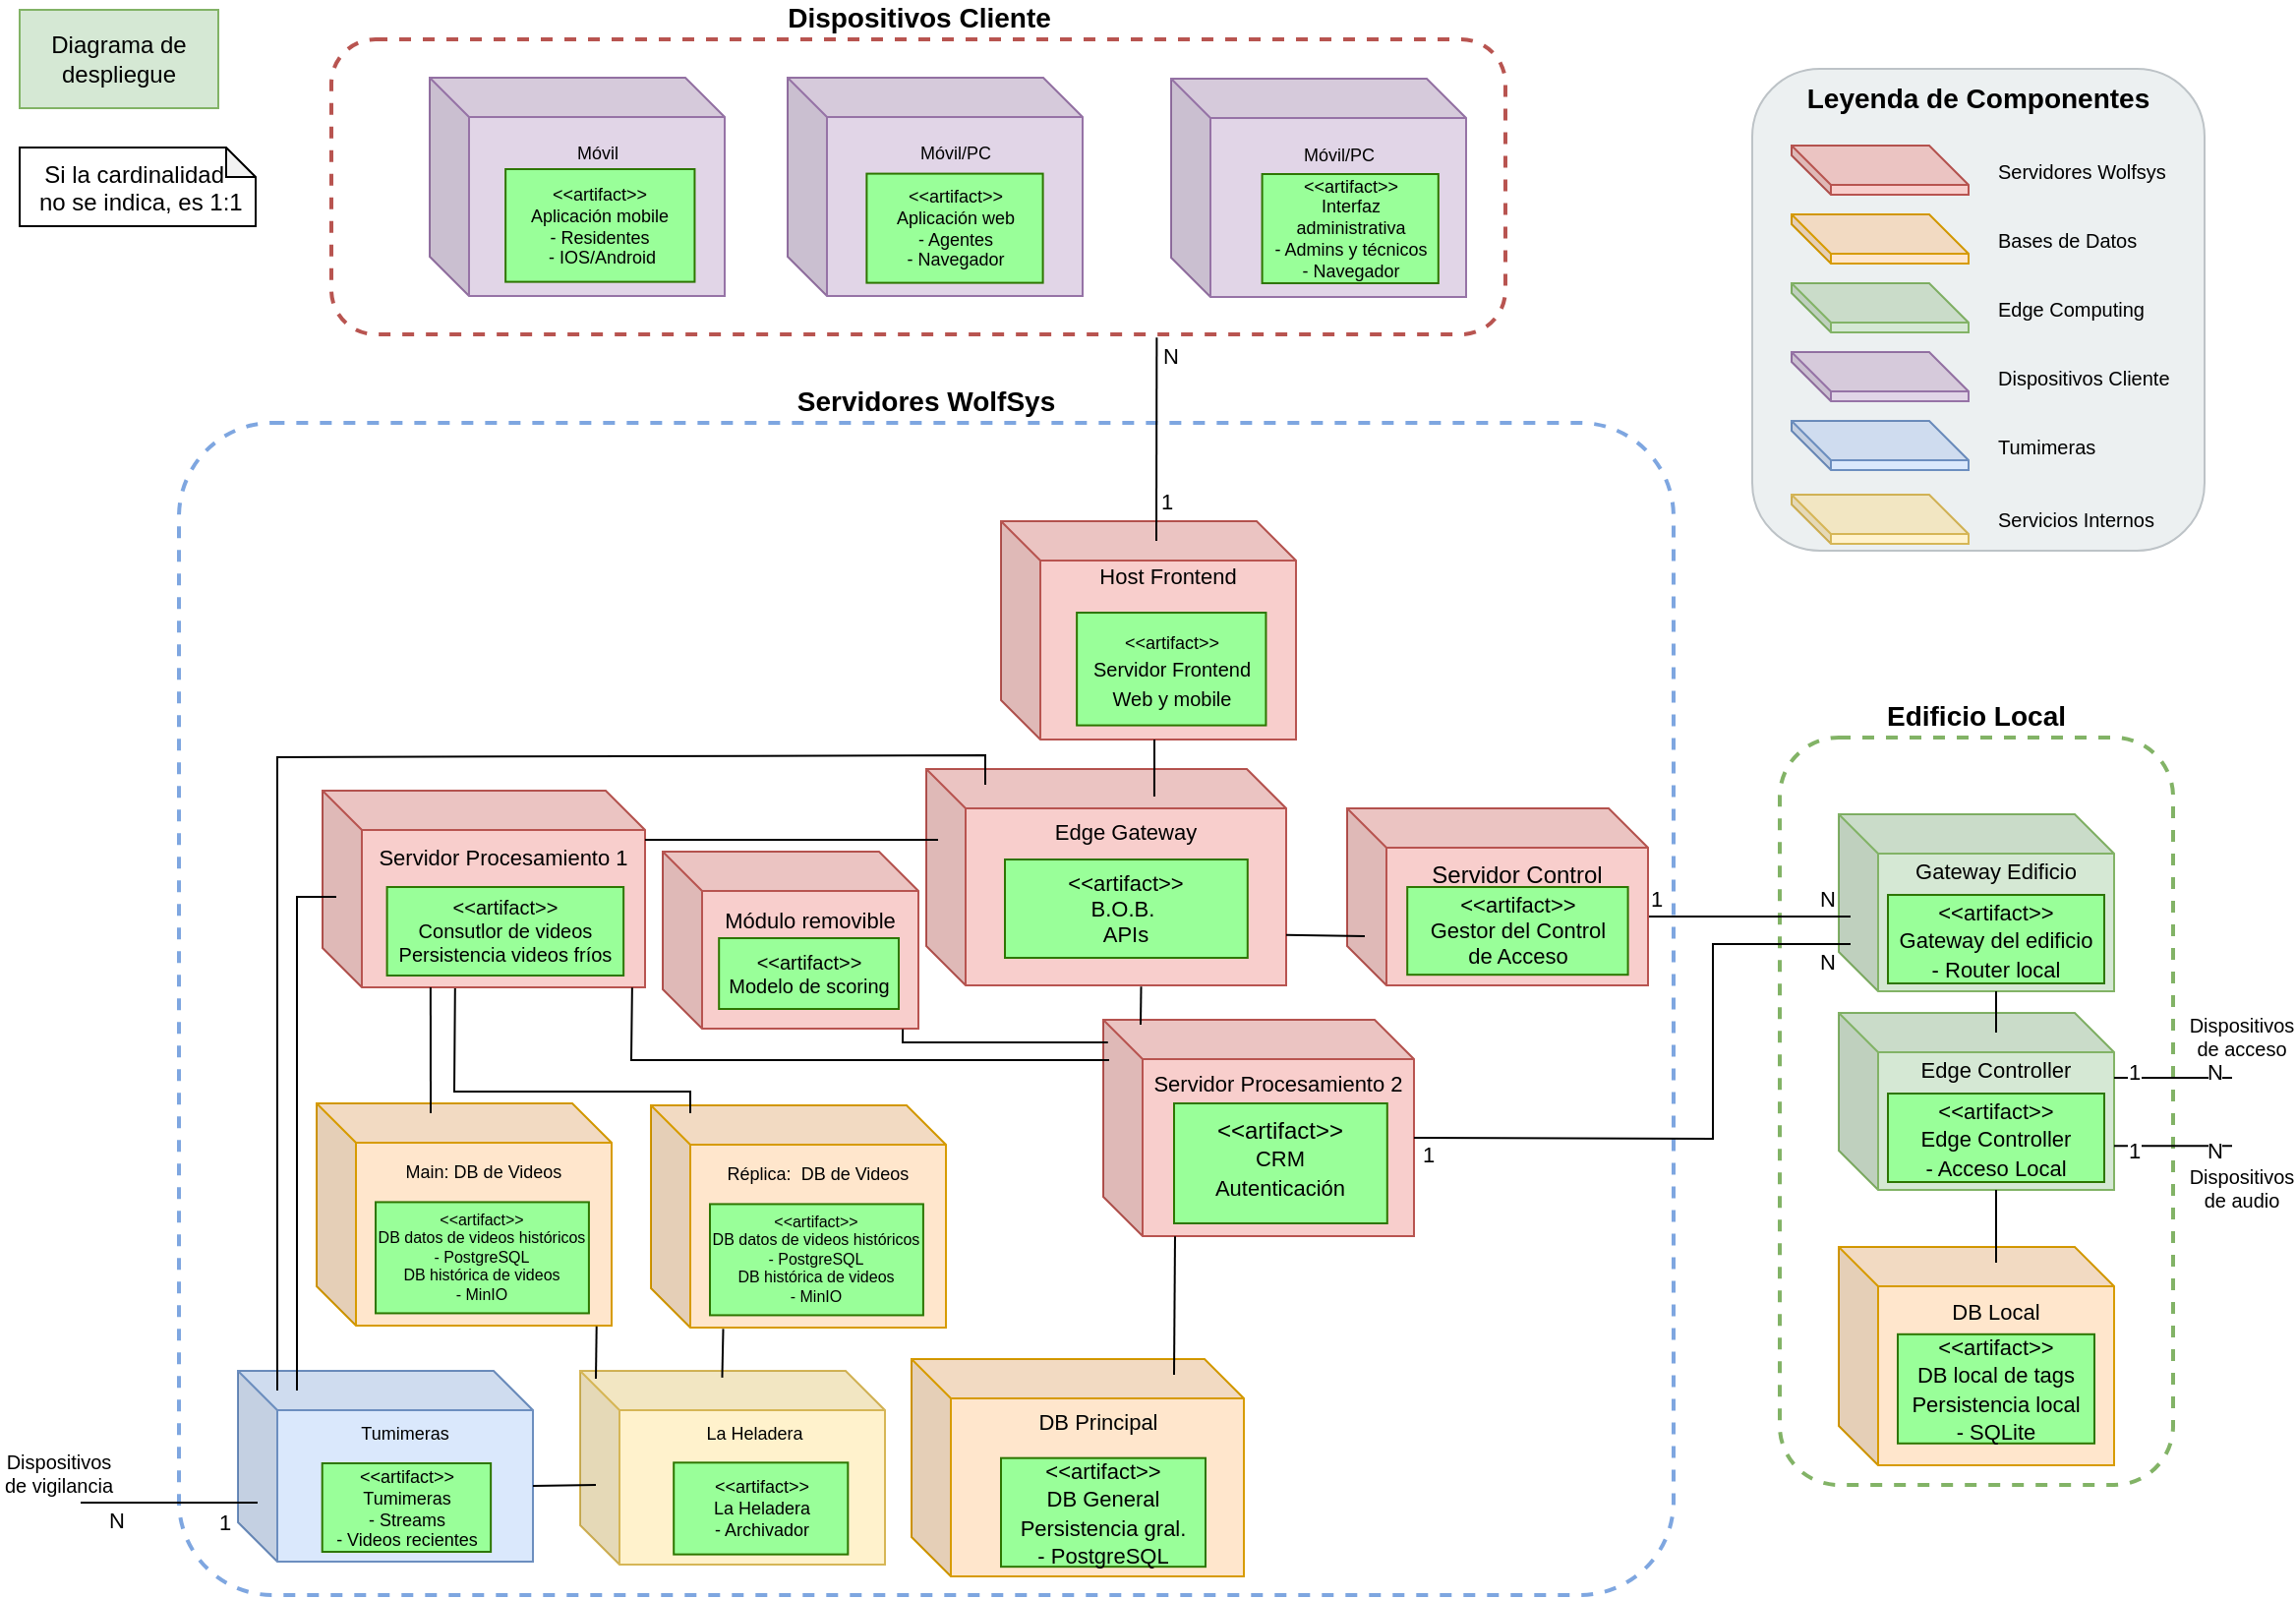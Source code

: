<mxfile version="27.1.6">
  <diagram name="Page-1" id="L1RatjPxenl9vrnPu1-D">
    <mxGraphModel dx="-61" dy="667" grid="1" gridSize="10" guides="1" tooltips="1" connect="1" arrows="1" fold="1" page="1" pageScale="1" pageWidth="1169" pageHeight="827" math="0" shadow="0">
      <root>
        <mxCell id="0" />
        <mxCell id="1" parent="0" />
        <mxCell id="0Tk5fZXrLw2a1cFThhE1-13" value="Servidores WolfSys" style="rounded=1;whiteSpace=wrap;html=1;fillColor=none;strokeColor=#7EA6E0;strokeWidth=2;dashed=1;verticalAlign=bottom;fontSize=14;fontStyle=1;labelPosition=center;verticalLabelPosition=top;align=center;arcSize=8;" parent="1" vertex="1">
          <mxGeometry x="1260" y="220" width="760" height="596" as="geometry" />
        </mxCell>
        <mxCell id="0Tk5fZXrLw2a1cFThhE1-14" value="Edificio Local" style="rounded=1;whiteSpace=wrap;html=1;fillColor=none;strokeColor=#82B366;strokeWidth=2;dashed=1;verticalAlign=bottom;fontSize=14;fontStyle=1;labelPosition=center;verticalLabelPosition=top;align=center;" parent="1" vertex="1">
          <mxGeometry x="2074" y="380" width="200" height="380" as="geometry" />
        </mxCell>
        <mxCell id="m0v21Xdj4hiuPf1z9c73-37" value="" style="group" parent="1" vertex="1" connectable="0">
          <mxGeometry x="2104" y="419" width="140" height="90" as="geometry" />
        </mxCell>
        <mxCell id="0Tk5fZXrLw2a1cFThhE1-23" value="Gateway Edificio&lt;br&gt;&lt;br&gt;&lt;div&gt;&lt;br&gt;&lt;/div&gt;&lt;div&gt;&lt;br&gt;&lt;/div&gt;&lt;div&gt;&lt;br&gt;&lt;/div&gt;" style="shape=cube;whiteSpace=wrap;html=1;boundedLbl=1;backgroundOutline=1;darkOpacity=0.05;darkOpacity2=0.1;fillColor=#d5e8d4;strokeColor=#82b366;fontSize=11;fontStyle=0;" parent="m0v21Xdj4hiuPf1z9c73-37" vertex="1">
          <mxGeometry width="140" height="90" as="geometry" />
        </mxCell>
        <mxCell id="0Tk5fZXrLw2a1cFThhE1-73" value="&lt;span style=&quot;font-size: 11px;&quot;&gt;&amp;lt;&amp;lt;artifact&amp;gt;&amp;gt;&lt;/span&gt;&lt;br style=&quot;font-size: 11px;&quot;&gt;&lt;span style=&quot;font-size: 11px;&quot;&gt;Gateway del edificio&lt;/span&gt;&lt;div&gt;&lt;span style=&quot;font-size: 11px;&quot;&gt;- Router local&lt;/span&gt;&lt;/div&gt;" style="rounded=0;whiteSpace=wrap;html=1;fillColor=#99FF99;fontColor=#000000;strokeColor=#2D7600;" parent="m0v21Xdj4hiuPf1z9c73-37" vertex="1">
          <mxGeometry x="25" y="41" width="110" height="45" as="geometry" />
        </mxCell>
        <mxCell id="0Tk5fZXrLw2a1cFThhE1-15" value="Dispositivos Cliente" style="rounded=1;whiteSpace=wrap;html=1;fillColor=none;strokeColor=#B85450;strokeWidth=2;dashed=1;verticalAlign=bottom;fontSize=14;fontStyle=1;labelPosition=center;verticalLabelPosition=top;align=center;" parent="1" vertex="1">
          <mxGeometry x="1337.5" y="25" width="597" height="150" as="geometry" />
        </mxCell>
        <mxCell id="m0v21Xdj4hiuPf1z9c73-19" value="" style="group" parent="1" vertex="1" connectable="0">
          <mxGeometry x="2060" y="40" width="230" height="245" as="geometry" />
        </mxCell>
        <mxCell id="0Tk5fZXrLw2a1cFThhE1-40" value="Leyenda de Componentes" style="rounded=1;whiteSpace=wrap;html=1;fillColor=#ECF0F1;strokeColor=#BDC3C7;verticalAlign=top;fontSize=14;fontStyle=1;" parent="m0v21Xdj4hiuPf1z9c73-19" vertex="1">
          <mxGeometry width="230" height="245" as="geometry" />
        </mxCell>
        <mxCell id="0Tk5fZXrLw2a1cFThhE1-41" value="Servidores Wolfsys" style="shape=cube;whiteSpace=wrap;html=1;boundedLbl=1;backgroundOutline=1;darkOpacity=0.05;darkOpacity2=0.1;fillColor=#f8cecc;strokeColor=#b85450;fontSize=10;verticalAlign=middle;labelBackgroundColor=none;horizontal=1;labelPosition=right;verticalLabelPosition=middle;align=left;spacing=15;" parent="m0v21Xdj4hiuPf1z9c73-19" vertex="1">
          <mxGeometry x="20" y="39" width="90" height="25" as="geometry" />
        </mxCell>
        <mxCell id="0Tk5fZXrLw2a1cFThhE1-42" value="Bases de Datos" style="shape=cube;whiteSpace=wrap;html=1;boundedLbl=1;backgroundOutline=1;darkOpacity=0.05;darkOpacity2=0.1;fillColor=#ffe6cc;strokeColor=#d79b00;fontSize=10;align=left;labelPosition=right;verticalLabelPosition=middle;verticalAlign=middle;spacing=15;" parent="m0v21Xdj4hiuPf1z9c73-19" vertex="1">
          <mxGeometry x="20" y="74" width="90" height="25" as="geometry" />
        </mxCell>
        <mxCell id="0Tk5fZXrLw2a1cFThhE1-43" value="Edge Computing" style="shape=cube;whiteSpace=wrap;html=1;boundedLbl=1;backgroundOutline=1;darkOpacity=0.05;darkOpacity2=0.1;fillColor=#d5e8d4;strokeColor=#82b366;fontSize=10;labelPosition=right;verticalLabelPosition=middle;align=left;verticalAlign=middle;spacing=15;" parent="m0v21Xdj4hiuPf1z9c73-19" vertex="1">
          <mxGeometry x="20" y="109" width="90" height="25" as="geometry" />
        </mxCell>
        <mxCell id="0Tk5fZXrLw2a1cFThhE1-44" value="Dispositivos Cliente" style="shape=cube;whiteSpace=wrap;html=1;boundedLbl=1;backgroundOutline=1;darkOpacity=0.05;darkOpacity2=0.1;fillColor=#e1d5e7;strokeColor=#9673a6;fontSize=10;labelPosition=right;verticalLabelPosition=middle;align=left;verticalAlign=middle;spacing=15;" parent="m0v21Xdj4hiuPf1z9c73-19" vertex="1">
          <mxGeometry x="20" y="144" width="90" height="25" as="geometry" />
        </mxCell>
        <mxCell id="0Tk5fZXrLw2a1cFThhE1-45" value="Tumimeras" style="shape=cube;whiteSpace=wrap;html=1;boundedLbl=1;backgroundOutline=1;darkOpacity=0.05;darkOpacity2=0.1;fillColor=#dae8fc;strokeColor=#6c8ebf;fontSize=10;labelPosition=right;verticalLabelPosition=middle;align=left;verticalAlign=middle;spacing=15;" parent="m0v21Xdj4hiuPf1z9c73-19" vertex="1">
          <mxGeometry x="20" y="179" width="90" height="25" as="geometry" />
        </mxCell>
        <mxCell id="0Tk5fZXrLw2a1cFThhE1-79" value="Servicios Internos" style="shape=cube;whiteSpace=wrap;html=1;boundedLbl=1;backgroundOutline=1;darkOpacity=0.05;darkOpacity2=0.1;fillColor=#fff2cc;strokeColor=#d6b656;fontSize=10;labelPosition=right;verticalLabelPosition=middle;align=left;verticalAlign=middle;spacing=15;" parent="m0v21Xdj4hiuPf1z9c73-19" vertex="1">
          <mxGeometry x="20" y="216.5" width="90" height="25" as="geometry" />
        </mxCell>
        <mxCell id="m0v21Xdj4hiuPf1z9c73-35" value="" style="group" parent="1" vertex="1" connectable="0">
          <mxGeometry x="2104" y="639" width="140" height="111" as="geometry" />
        </mxCell>
        <mxCell id="0Tk5fZXrLw2a1cFThhE1-25" value="DB Local&lt;div&gt;&lt;br&gt;&lt;/div&gt;&lt;div&gt;&lt;br&gt;&lt;/div&gt;&lt;div&gt;&lt;br&gt;&lt;/div&gt;&lt;div&gt;&lt;br&gt;&lt;/div&gt;&lt;div&gt;&lt;br&gt;&lt;/div&gt;" style="shape=cube;whiteSpace=wrap;html=1;boundedLbl=1;backgroundOutline=1;darkOpacity=0.05;darkOpacity2=0.1;fillColor=#ffe6cc;strokeColor=#d79b00;fontSize=11;fontStyle=0;" parent="m0v21Xdj4hiuPf1z9c73-35" vertex="1">
          <mxGeometry width="140" height="111.0" as="geometry" />
        </mxCell>
        <mxCell id="0Tk5fZXrLw2a1cFThhE1-75" value="&lt;span style=&quot;font-size: 11px;&quot;&gt;&amp;lt;&amp;lt;artifact&amp;gt;&amp;gt;&lt;/span&gt;&lt;br style=&quot;font-size: 11px;&quot;&gt;&lt;span style=&quot;font-size: 11px;&quot;&gt;DB local de tags&lt;/span&gt;&lt;div&gt;&lt;span style=&quot;font-size: 11px;&quot;&gt;Persistencia local&lt;br&gt;&lt;/span&gt;&lt;div&gt;&lt;span style=&quot;font-size: 11px;&quot;&gt;- SQLite&lt;/span&gt;&lt;/div&gt;&lt;/div&gt;" style="rounded=0;whiteSpace=wrap;html=1;fillColor=#99FF99;fontColor=#000000;strokeColor=#2D7600;" parent="m0v21Xdj4hiuPf1z9c73-35" vertex="1">
          <mxGeometry x="30" y="44.4" width="100" height="55.5" as="geometry" />
        </mxCell>
        <mxCell id="m0v21Xdj4hiuPf1z9c73-36" value="" style="group" parent="1" vertex="1" connectable="0">
          <mxGeometry x="2104" y="520" width="140" height="90" as="geometry" />
        </mxCell>
        <mxCell id="0Tk5fZXrLw2a1cFThhE1-24" value="Edge Controller&lt;br&gt;&lt;br&gt;&lt;div&gt;&lt;br&gt;&lt;/div&gt;&lt;div&gt;&lt;br&gt;&lt;/div&gt;&lt;div&gt;&lt;br&gt;&lt;/div&gt;" style="shape=cube;whiteSpace=wrap;html=1;boundedLbl=1;backgroundOutline=1;darkOpacity=0.05;darkOpacity2=0.1;fillColor=#d5e8d4;strokeColor=#82b366;fontSize=11;fontStyle=0;" parent="m0v21Xdj4hiuPf1z9c73-36" vertex="1">
          <mxGeometry width="140" height="90" as="geometry" />
        </mxCell>
        <mxCell id="0Tk5fZXrLw2a1cFThhE1-74" value="&lt;span style=&quot;font-size: 11px;&quot;&gt;&amp;lt;&amp;lt;artifact&amp;gt;&amp;gt;&lt;/span&gt;&lt;br style=&quot;font-size: 11px;&quot;&gt;&lt;span style=&quot;font-size: 11px;&quot;&gt;Edge Controller&lt;/span&gt;&lt;br style=&quot;font-size: 11px;&quot;&gt;&lt;span style=&quot;font-size: 11px;&quot;&gt;- Acceso Local&lt;/span&gt;" style="rounded=0;whiteSpace=wrap;html=1;fillColor=#99FF99;fontColor=#000000;strokeColor=#2D7600;" parent="m0v21Xdj4hiuPf1z9c73-36" vertex="1">
          <mxGeometry x="25" y="41" width="110" height="45" as="geometry" />
        </mxCell>
        <mxCell id="m0v21Xdj4hiuPf1z9c73-38" value="" style="endArrow=none;html=1;rounded=0;exitX=0;exitY=0;exitDx=153;exitDy=55;exitPerimeter=0;" parent="1" source="0Tk5fZXrLw2a1cFThhE1-18" edge="1">
          <mxGeometry width="50" height="50" relative="1" as="geometry">
            <mxPoint x="2040" y="430" as="sourcePoint" />
            <mxPoint x="2110" y="471" as="targetPoint" />
          </mxGeometry>
        </mxCell>
        <mxCell id="UEStjm2suzNG5LrH94K0-3" value="1" style="edgeLabel;html=1;align=center;verticalAlign=middle;resizable=0;points=[];" parent="m0v21Xdj4hiuPf1z9c73-38" vertex="1" connectable="0">
          <mxGeometry x="-0.84" relative="1" as="geometry">
            <mxPoint x="-4" y="-9" as="offset" />
          </mxGeometry>
        </mxCell>
        <mxCell id="UEStjm2suzNG5LrH94K0-4" value="N" style="edgeLabel;html=1;align=center;verticalAlign=middle;resizable=0;points=[];" parent="m0v21Xdj4hiuPf1z9c73-38" vertex="1" connectable="0">
          <mxGeometry x="0.79" relative="1" as="geometry">
            <mxPoint x="-1" y="-9" as="offset" />
          </mxGeometry>
        </mxCell>
        <mxCell id="ctdQVq7g29GabEfNCbRm-10" value="" style="group" parent="1" vertex="1" connectable="0">
          <mxGeometry x="1632.5" y="696" width="169" height="110.5" as="geometry" />
        </mxCell>
        <mxCell id="ctdQVq7g29GabEfNCbRm-11" value="" style="group" parent="ctdQVq7g29GabEfNCbRm-10" vertex="1" connectable="0">
          <mxGeometry width="169" height="110.5" as="geometry" />
        </mxCell>
        <mxCell id="0Tk5fZXrLw2a1cFThhE1-19" value="DB Principal&lt;br&gt;&lt;br&gt;&lt;div&gt;&lt;br&gt;&lt;/div&gt;&lt;div&gt;&lt;br&gt;&lt;/div&gt;&lt;div&gt;&lt;br&gt;&lt;/div&gt;&lt;div&gt;&lt;br&gt;&lt;/div&gt;" style="shape=cube;whiteSpace=wrap;html=1;boundedLbl=1;backgroundOutline=1;darkOpacity=0.05;darkOpacity2=0.1;fillColor=#ffe6cc;strokeColor=#d79b00;fontSize=11;fontStyle=0;" parent="ctdQVq7g29GabEfNCbRm-11" vertex="1">
          <mxGeometry width="169" height="110.5" as="geometry" />
        </mxCell>
        <mxCell id="0Tk5fZXrLw2a1cFThhE1-63" value="&lt;span style=&quot;font-size: 11px;&quot;&gt;&amp;lt;&amp;lt;artifact&amp;gt;&amp;gt;&lt;/span&gt;&lt;br style=&quot;font-size: 11px;&quot;&gt;&lt;span style=&quot;font-size: 11px;&quot;&gt;DB General&lt;/span&gt;&lt;div&gt;&lt;span style=&quot;font-size: 11px;&quot;&gt;Persistencia gral.&lt;br&gt;&lt;/span&gt;&lt;div&gt;&lt;span style=&quot;font-size: 11px;&quot;&gt;-&amp;nbsp;&lt;/span&gt;&lt;span style=&quot;font-size: 11px; background-color: transparent; color: light-dark(rgb(0, 0, 0), rgb(237, 237, 237));&quot;&gt;PostgreSQL&lt;/span&gt;&lt;/div&gt;&lt;/div&gt;" style="rounded=0;whiteSpace=wrap;html=1;fillColor=#99FF99;fontColor=#000000;strokeColor=#2D7600;" parent="ctdQVq7g29GabEfNCbRm-11" vertex="1">
          <mxGeometry x="45.5" y="50.339" width="104.0" height="55.25" as="geometry" />
        </mxCell>
        <mxCell id="ctdQVq7g29GabEfNCbRm-3" value="" style="group" parent="1" vertex="1" connectable="0">
          <mxGeometry x="1730" y="523.5" width="160" height="110" as="geometry" />
        </mxCell>
        <mxCell id="0Tk5fZXrLw2a1cFThhE1-17" value="Servidor Procesamiento 2&lt;br&gt;&lt;br&gt;&lt;div&gt;&lt;br&gt;&lt;/div&gt;&lt;div&gt;&lt;br&gt;&lt;/div&gt;&lt;div&gt;&lt;br&gt;&lt;/div&gt;&lt;div&gt;&lt;br&gt;&lt;/div&gt;" style="shape=cube;whiteSpace=wrap;html=1;boundedLbl=1;backgroundOutline=1;darkOpacity=0.05;darkOpacity2=0.1;fillColor=#f8cecc;strokeColor=#b85450;fontSize=11;fontStyle=0;" parent="ctdQVq7g29GabEfNCbRm-3" vertex="1">
          <mxGeometry width="158" height="110" as="geometry" />
        </mxCell>
        <mxCell id="0Tk5fZXrLw2a1cFThhE1-59" value="&amp;lt;&amp;lt;artifact&amp;gt;&amp;gt;&lt;br&gt;&lt;span style=&quot;font-size: 11px;&quot;&gt;CRM&lt;/span&gt;&lt;div&gt;&lt;span style=&quot;font-size: 11px;&quot;&gt;Autenticación&lt;/span&gt;&lt;span style=&quot;font-size: 11px;&quot;&gt;&lt;/span&gt;&lt;/div&gt;" style="rounded=0;whiteSpace=wrap;html=1;fillColor=#99FF99;fontColor=#000000;strokeColor=#2D7600;verticalAlign=top;" parent="ctdQVq7g29GabEfNCbRm-3" vertex="1">
          <mxGeometry x="36" y="42.5" width="108.4" height="61" as="geometry" />
        </mxCell>
        <mxCell id="ctdQVq7g29GabEfNCbRm-5" value="" style="group" parent="1" vertex="1" connectable="0">
          <mxGeometry x="1854" y="416" width="153" height="90" as="geometry" />
        </mxCell>
        <mxCell id="0Tk5fZXrLw2a1cFThhE1-18" value="Servidor Control&lt;br&gt;&lt;div&gt;&lt;br&gt;&lt;/div&gt;&lt;div&gt;&lt;br&gt;&lt;/div&gt;&lt;div&gt;&lt;br&gt;&lt;/div&gt;" style="shape=cube;whiteSpace=wrap;html=1;boundedLbl=1;backgroundOutline=1;darkOpacity=0.05;darkOpacity2=0.1;fillColor=#f8cecc;strokeColor=#b85450;fontSize=12;fontStyle=0;" parent="ctdQVq7g29GabEfNCbRm-5" vertex="1">
          <mxGeometry width="153" height="90" as="geometry" />
        </mxCell>
        <mxCell id="0Tk5fZXrLw2a1cFThhE1-61" value="&amp;lt;&amp;lt;artifact&amp;gt;&amp;gt;&lt;br&gt;Gestor del Control&lt;br&gt;de Acceso" style="rounded=0;whiteSpace=wrap;html=1;fillColor=#99FF99;fontColor=#000000;strokeColor=#2D7600;fontSize=11;" parent="ctdQVq7g29GabEfNCbRm-5" vertex="1">
          <mxGeometry x="30.6" y="40" width="112.2" height="44.6" as="geometry" />
        </mxCell>
        <mxCell id="ctdQVq7g29GabEfNCbRm-8" value="" style="group" parent="1" vertex="1" connectable="0">
          <mxGeometry x="1290" y="702" width="150" height="97" as="geometry" />
        </mxCell>
        <mxCell id="0Tk5fZXrLw2a1cFThhE1-21" value="Tumimeras&lt;br&gt;&lt;br&gt;&lt;div&gt;&lt;br&gt;&lt;/div&gt;&lt;div&gt;&lt;br&gt;&lt;/div&gt;&lt;div&gt;&lt;br&gt;&lt;/div&gt;&lt;div&gt;&lt;br&gt;&lt;/div&gt;" style="shape=cube;whiteSpace=wrap;html=1;boundedLbl=1;backgroundOutline=1;darkOpacity=0.05;darkOpacity2=0.1;fillColor=#dae8fc;strokeColor=#6c8ebf;fontSize=9;fontStyle=0;" parent="ctdQVq7g29GabEfNCbRm-8" vertex="1">
          <mxGeometry width="150" height="97" as="geometry" />
        </mxCell>
        <mxCell id="0Tk5fZXrLw2a1cFThhE1-69" value="&lt;span&gt;&amp;lt;&amp;lt;artifact&amp;gt;&amp;gt;&lt;/span&gt;&lt;br&gt;Tumimeras&lt;div&gt;- Streams&lt;/div&gt;&lt;div&gt;- Videos recientes&lt;/div&gt;" style="rounded=0;whiteSpace=wrap;html=1;fillColor=light-dark(#99FF99,#004400);fontColor=#000000;strokeColor=#2D7600;fontSize=9;" parent="ctdQVq7g29GabEfNCbRm-8" vertex="1">
          <mxGeometry x="42.857" y="47" width="85.714" height="45" as="geometry" />
        </mxCell>
        <mxCell id="ctdQVq7g29GabEfNCbRm-9" value="" style="group" parent="1" vertex="1" connectable="0">
          <mxGeometry x="1330" y="566" width="150" height="113" as="geometry" />
        </mxCell>
        <mxCell id="0Tk5fZXrLw2a1cFThhE1-20" value="Main: DB de Videos&lt;br&gt;&lt;br&gt;&lt;br&gt;&lt;div&gt;&lt;br&gt;&lt;/div&gt;&lt;div&gt;&lt;br&gt;&lt;/div&gt;&lt;div&gt;&lt;br&gt;&lt;/div&gt;&lt;div&gt;&lt;br&gt;&lt;/div&gt;" style="shape=cube;whiteSpace=wrap;html=1;boundedLbl=1;backgroundOutline=1;darkOpacity=0.05;darkOpacity2=0.1;fillColor=#ffe6cc;strokeColor=#d79b00;fontSize=9;fontStyle=0;" parent="ctdQVq7g29GabEfNCbRm-9" vertex="1">
          <mxGeometry width="150" height="113.0" as="geometry" />
        </mxCell>
        <mxCell id="0Tk5fZXrLw2a1cFThhE1-65" value="&lt;span&gt;&amp;lt;&amp;lt;artifact&amp;gt;&amp;gt;&lt;/span&gt;&lt;br&gt;&lt;span&gt;DB datos de videos históricos&lt;/span&gt;&lt;div&gt;&lt;span&gt;- PostgreSQL&lt;/span&gt;&lt;/div&gt;&lt;div&gt;&lt;span&gt;DB histórica de videos&lt;/span&gt;&lt;/div&gt;&lt;div&gt;- MinIO&lt;/div&gt;" style="rounded=0;whiteSpace=wrap;html=1;fillColor=#99FF99;fontColor=#000000;strokeColor=#2D7600;fontSize=8;" parent="ctdQVq7g29GabEfNCbRm-9" vertex="1">
          <mxGeometry x="30" y="50.22" width="108.46" height="56.5" as="geometry" />
        </mxCell>
        <mxCell id="ctdQVq7g29GabEfNCbRm-12" value="" style="group" parent="1" vertex="1" connectable="0">
          <mxGeometry x="1333" y="407" width="164" height="100" as="geometry" />
        </mxCell>
        <mxCell id="ctdQVq7g29GabEfNCbRm-13" value="Servidor Procesamiento 1&lt;div&gt;&lt;br&gt;&lt;/div&gt;&lt;div&gt;&lt;br&gt;&lt;/div&gt;&lt;div&gt;&lt;br&gt;&lt;/div&gt;&lt;div&gt;&lt;br&gt;&lt;/div&gt;" style="shape=cube;whiteSpace=wrap;html=1;boundedLbl=1;backgroundOutline=1;darkOpacity=0.05;darkOpacity2=0.1;fillColor=#f8cecc;strokeColor=#b85450;fontSize=11;fontStyle=0;" parent="ctdQVq7g29GabEfNCbRm-12" vertex="1">
          <mxGeometry width="164.0" height="100" as="geometry" />
        </mxCell>
        <mxCell id="ctdQVq7g29GabEfNCbRm-14" value="&amp;lt;&amp;lt;artifact&amp;gt;&amp;gt;&lt;br&gt;&lt;span&gt;Consutlor de videos&lt;/span&gt;&lt;div&gt;&lt;span&gt;Persistencia videos fríos&lt;/span&gt;&lt;/div&gt;" style="rounded=0;whiteSpace=wrap;html=1;fillColor=#99FF99;fontColor=#000000;strokeColor=#2D7600;verticalAlign=top;fontSize=10;spacing=0;" parent="ctdQVq7g29GabEfNCbRm-12" vertex="1">
          <mxGeometry x="32.8" y="49" width="120.267" height="45" as="geometry" />
        </mxCell>
        <mxCell id="m0v21Xdj4hiuPf1z9c73-1" value="" style="group" parent="1" vertex="1" connectable="0">
          <mxGeometry x="1640" y="406" width="183" height="100" as="geometry" />
        </mxCell>
        <mxCell id="m0v21Xdj4hiuPf1z9c73-2" value="Edge Gateway&lt;div&gt;&lt;br&gt;&lt;/div&gt;&lt;div&gt;&lt;br&gt;&lt;/div&gt;&lt;div&gt;&lt;br&gt;&lt;/div&gt;&lt;div&gt;&lt;br&gt;&lt;/div&gt;&lt;div&gt;&lt;br&gt;&lt;/div&gt;" style="shape=cube;whiteSpace=wrap;html=1;boundedLbl=1;backgroundOutline=1;darkOpacity=0.05;darkOpacity2=0.1;fillColor=#f8cecc;strokeColor=#b85450;fontSize=11;fontStyle=0;" parent="m0v21Xdj4hiuPf1z9c73-1" vertex="1">
          <mxGeometry y="-10" width="183" height="110" as="geometry" />
        </mxCell>
        <mxCell id="m0v21Xdj4hiuPf1z9c73-3" value="&amp;lt;&amp;lt;artifact&amp;gt;&amp;gt;&lt;br&gt;&lt;span&gt;B.O.B.&amp;nbsp;&lt;/span&gt;&lt;div&gt;&lt;div&gt;&lt;span&gt;APIs&lt;/span&gt;&lt;/div&gt;&lt;/div&gt;" style="rounded=0;whiteSpace=wrap;html=1;fillColor=#99FF99;fontColor=#000000;strokeColor=#2D7600;fontSize=11;" parent="m0v21Xdj4hiuPf1z9c73-1" vertex="1">
          <mxGeometry x="40" y="36" width="123.4" height="50" as="geometry" />
        </mxCell>
        <mxCell id="m0v21Xdj4hiuPf1z9c73-5" value="" style="group" parent="1" vertex="1" connectable="0">
          <mxGeometry x="1506" y="438" width="140" height="90" as="geometry" />
        </mxCell>
        <mxCell id="m0v21Xdj4hiuPf1z9c73-6" value="Módulo removible&lt;div&gt;&lt;br&gt;&lt;/div&gt;&lt;div&gt;&lt;br&gt;&lt;/div&gt;&lt;div&gt;&lt;br&gt;&lt;/div&gt;" style="shape=cube;whiteSpace=wrap;html=1;boundedLbl=1;backgroundOutline=1;darkOpacity=0.05;darkOpacity2=0.1;fillColor=#f8cecc;strokeColor=#b85450;fontSize=11;fontStyle=0;" parent="m0v21Xdj4hiuPf1z9c73-5" vertex="1">
          <mxGeometry width="130" height="90" as="geometry" />
        </mxCell>
        <mxCell id="m0v21Xdj4hiuPf1z9c73-7" value="&amp;lt;&amp;lt;artifact&amp;gt;&amp;gt;&lt;br&gt;&lt;span&gt;Modelo de scoring&lt;/span&gt;" style="rounded=0;whiteSpace=wrap;html=1;fillColor=#99FF99;fontColor=#000000;strokeColor=#2D7600;verticalAlign=top;fontSize=10;" parent="m0v21Xdj4hiuPf1z9c73-5" vertex="1">
          <mxGeometry x="28.6" y="44" width="91.4" height="36" as="geometry" />
        </mxCell>
        <mxCell id="m0v21Xdj4hiuPf1z9c73-11" value="" style="endArrow=none;html=1;rounded=0;exitX=0;exitY=0;exitDx=164.0;exitDy=60;exitPerimeter=0;" parent="1" edge="1">
          <mxGeometry width="50" height="50" relative="1" as="geometry">
            <mxPoint x="1497" y="432" as="sourcePoint" />
            <mxPoint x="1646" y="432" as="targetPoint" />
          </mxGeometry>
        </mxCell>
        <mxCell id="m0v21Xdj4hiuPf1z9c73-22" value="" style="endArrow=none;html=1;rounded=0;entryX=0.335;entryY=1;entryDx=0;entryDy=0;entryPerimeter=0;" parent="1" target="ctdQVq7g29GabEfNCbRm-13" edge="1">
          <mxGeometry width="50" height="50" relative="1" as="geometry">
            <mxPoint x="1388" y="571" as="sourcePoint" />
            <mxPoint x="1387.776" y="539.3" as="targetPoint" />
          </mxGeometry>
        </mxCell>
        <mxCell id="m0v21Xdj4hiuPf1z9c73-23" value="" style="endArrow=none;html=1;rounded=0;exitX=1;exitY=0.767;exitDx=0;exitDy=0;exitPerimeter=0;" parent="1" source="m0v21Xdj4hiuPf1z9c73-2" edge="1">
          <mxGeometry width="50" height="50" relative="1" as="geometry">
            <mxPoint x="1830" y="536" as="sourcePoint" />
            <mxPoint x="1863" y="481" as="targetPoint" />
          </mxGeometry>
        </mxCell>
        <mxCell id="m0v21Xdj4hiuPf1z9c73-27" value="" style="endArrow=none;html=1;rounded=0;entryX=0.96;entryY=1.001;entryDx=0;entryDy=0;entryPerimeter=0;jumpStyle=arc;jumpSize=15;" parent="1" target="ctdQVq7g29GabEfNCbRm-13" edge="1">
          <mxGeometry width="50" height="50" relative="1" as="geometry">
            <mxPoint x="1733" y="544" as="sourcePoint" />
            <mxPoint x="1507.372" y="509.5" as="targetPoint" />
            <Array as="points">
              <mxPoint x="1490" y="544" />
            </Array>
          </mxGeometry>
        </mxCell>
        <mxCell id="m0v21Xdj4hiuPf1z9c73-28" value="" style="endArrow=none;html=1;rounded=0;entryX=0.597;entryY=1.006;entryDx=0;entryDy=0;entryPerimeter=0;" parent="1" target="m0v21Xdj4hiuPf1z9c73-2" edge="1">
          <mxGeometry width="50" height="50" relative="1" as="geometry">
            <mxPoint x="1749" y="526" as="sourcePoint" />
            <mxPoint x="1790" y="566" as="targetPoint" />
          </mxGeometry>
        </mxCell>
        <mxCell id="m0v21Xdj4hiuPf1z9c73-31" value="" style="endArrow=none;html=1;rounded=0;exitX=0.939;exitY=1.003;exitDx=0;exitDy=0;exitPerimeter=0;entryX=0.015;entryY=0.105;entryDx=0;entryDy=0;entryPerimeter=0;jumpStyle=arc;jumpSize=15;" parent="1" source="m0v21Xdj4hiuPf1z9c73-6" target="0Tk5fZXrLw2a1cFThhE1-17" edge="1">
          <mxGeometry width="50" height="50" relative="1" as="geometry">
            <mxPoint x="1670" y="596" as="sourcePoint" />
            <mxPoint x="1720" y="546" as="targetPoint" />
            <Array as="points">
              <mxPoint x="1628" y="535" />
            </Array>
          </mxGeometry>
        </mxCell>
        <mxCell id="m0v21Xdj4hiuPf1z9c73-33" value="" style="endArrow=none;html=1;rounded=0;exitX=0.231;exitY=1.001;exitDx=0;exitDy=0;exitPerimeter=0;" parent="1" source="0Tk5fZXrLw2a1cFThhE1-17" edge="1">
          <mxGeometry width="50" height="50" relative="1" as="geometry">
            <mxPoint x="1820" y="746" as="sourcePoint" />
            <mxPoint x="1766" y="704" as="targetPoint" />
          </mxGeometry>
        </mxCell>
        <mxCell id="m0v21Xdj4hiuPf1z9c73-39" value="" style="endArrow=none;html=1;rounded=0;exitX=0;exitY=0;exitDx=158.0;exitDy=60;exitPerimeter=0;" parent="1" source="0Tk5fZXrLw2a1cFThhE1-17" edge="1">
          <mxGeometry width="50" height="50" relative="1" as="geometry">
            <mxPoint x="1950" y="640" as="sourcePoint" />
            <mxPoint x="2110" y="485" as="targetPoint" />
            <Array as="points">
              <mxPoint x="2040" y="584" />
              <mxPoint x="2040" y="485" />
            </Array>
          </mxGeometry>
        </mxCell>
        <mxCell id="UEStjm2suzNG5LrH94K0-5" value="N" style="edgeLabel;html=1;align=center;verticalAlign=middle;resizable=0;points=[];" parent="m0v21Xdj4hiuPf1z9c73-39" vertex="1" connectable="0">
          <mxGeometry x="0.924" y="-1" relative="1" as="geometry">
            <mxPoint y="8" as="offset" />
          </mxGeometry>
        </mxCell>
        <mxCell id="UEStjm2suzNG5LrH94K0-6" value="1" style="edgeLabel;html=1;align=center;verticalAlign=middle;resizable=0;points=[];" parent="m0v21Xdj4hiuPf1z9c73-39" vertex="1" connectable="0">
          <mxGeometry x="-0.958" y="-1" relative="1" as="geometry">
            <mxPoint y="7" as="offset" />
          </mxGeometry>
        </mxCell>
        <mxCell id="m0v21Xdj4hiuPf1z9c73-41" value="" style="group" parent="1" vertex="1" connectable="0">
          <mxGeometry x="1464" y="702" width="155" height="98.5" as="geometry" />
        </mxCell>
        <mxCell id="0Tk5fZXrLw2a1cFThhE1-22" value="&amp;nbsp;La Heladera&lt;br&gt;&lt;br&gt;&lt;div&gt;&lt;br&gt;&lt;/div&gt;&lt;div&gt;&lt;br&gt;&lt;/div&gt;&lt;div&gt;&lt;br&gt;&lt;/div&gt;&lt;div&gt;&lt;br&gt;&lt;/div&gt;" style="shape=cube;whiteSpace=wrap;html=1;boundedLbl=1;backgroundOutline=1;darkOpacity=0.05;darkOpacity2=0.1;fillColor=#fff2cc;strokeColor=#d6b656;fontSize=9;fontStyle=0;" parent="m0v21Xdj4hiuPf1z9c73-41" vertex="1">
          <mxGeometry width="155" height="98.5" as="geometry" />
        </mxCell>
        <mxCell id="0Tk5fZXrLw2a1cFThhE1-68" value="&lt;span&gt;&amp;lt;&amp;lt;artifact&amp;gt;&amp;gt;&lt;/span&gt;&lt;br&gt;La Heladera&lt;div&gt;- Archivador&lt;/div&gt;" style="rounded=0;whiteSpace=wrap;html=1;fillColor=light-dark(#99FF99,#99FF99);fontColor=#000000;strokeColor=#2D7600;fontSize=9;" parent="m0v21Xdj4hiuPf1z9c73-41" vertex="1">
          <mxGeometry x="47.607" y="46.658" width="88.571" height="46.658" as="geometry" />
        </mxCell>
        <mxCell id="m0v21Xdj4hiuPf1z9c73-13" value="" style="endArrow=none;html=1;rounded=0;exitX=0;exitY=0;exitDx=150;exitDy=58.5;exitPerimeter=0;" parent="1" source="0Tk5fZXrLw2a1cFThhE1-21" edge="1">
          <mxGeometry width="50" height="50" relative="1" as="geometry">
            <mxPoint x="1491" y="862" as="sourcePoint" />
            <mxPoint x="1472" y="760" as="targetPoint" />
          </mxGeometry>
        </mxCell>
        <mxCell id="m0v21Xdj4hiuPf1z9c73-20" value="" style="endArrow=none;html=1;rounded=0;entryX=0.949;entryY=1.003;entryDx=0;entryDy=0;entryPerimeter=0;" parent="1" target="0Tk5fZXrLw2a1cFThhE1-20" edge="1">
          <mxGeometry width="50" height="50" relative="1" as="geometry">
            <mxPoint x="1472" y="706" as="sourcePoint" />
            <mxPoint x="1460" y="649" as="targetPoint" />
          </mxGeometry>
        </mxCell>
        <mxCell id="m0v21Xdj4hiuPf1z9c73-12" value="" style="endArrow=none;html=1;rounded=0;" parent="1" edge="1">
          <mxGeometry width="50" height="50" relative="1" as="geometry">
            <mxPoint x="1320" y="712" as="sourcePoint" />
            <mxPoint x="1340" y="461" as="targetPoint" />
            <Array as="points">
              <mxPoint x="1320" y="461" />
            </Array>
          </mxGeometry>
        </mxCell>
        <mxCell id="m0v21Xdj4hiuPf1z9c73-17" value="" style="endArrow=none;html=1;rounded=0;" parent="1" edge="1">
          <mxGeometry width="50" height="50" relative="1" as="geometry">
            <mxPoint x="1310" y="712" as="sourcePoint" />
            <mxPoint x="1670" y="404" as="targetPoint" />
            <Array as="points">
              <mxPoint x="1310" y="390" />
              <mxPoint x="1670" y="389" />
            </Array>
          </mxGeometry>
        </mxCell>
        <mxCell id="m0v21Xdj4hiuPf1z9c73-42" value="" style="group;verticalAlign=bottom;labelPosition=center;verticalLabelPosition=top;align=center;" parent="1" vertex="1" connectable="0">
          <mxGeometry x="1387.5" y="44.5" width="150" height="111" as="geometry" />
        </mxCell>
        <mxCell id="0Tk5fZXrLw2a1cFThhE1-26" value="Móvil&lt;div&gt;&lt;br&gt;&lt;/div&gt;&lt;div&gt;&lt;br&gt;&lt;/div&gt;&lt;div&gt;&lt;br&gt;&lt;/div&gt;&lt;div&gt;&lt;br&gt;&lt;/div&gt;&lt;div&gt;&lt;br&gt;&lt;/div&gt;" style="shape=cube;whiteSpace=wrap;html=1;boundedLbl=1;backgroundOutline=1;darkOpacity=0.05;darkOpacity2=0.1;fillColor=#e1d5e7;strokeColor=#9673a6;fontSize=9;fontStyle=0;" parent="m0v21Xdj4hiuPf1z9c73-42" vertex="1">
          <mxGeometry width="150" height="111" as="geometry" />
        </mxCell>
        <mxCell id="0Tk5fZXrLw2a1cFThhE1-70" value="&lt;font&gt;&amp;lt;&amp;lt;artifact&amp;gt;&amp;gt;&lt;br&gt;Aplicación mobile&lt;br&gt;- Residentes&lt;/font&gt;&lt;div&gt;&lt;font&gt;&amp;nbsp;- IOS/Android&lt;/font&gt;&lt;/div&gt;" style="rounded=0;whiteSpace=wrap;html=1;fillColor=#99FF99;fontColor=#000000;strokeColor=#2D7600;fontSize=9;" parent="m0v21Xdj4hiuPf1z9c73-42" vertex="1">
          <mxGeometry x="38.57" y="46.5" width="96.15" height="57.3" as="geometry" />
        </mxCell>
        <mxCell id="m0v21Xdj4hiuPf1z9c73-45" value="Diagrama de despliegue" style="rounded=0;whiteSpace=wrap;html=1;fillColor=#d5e8d4;strokeColor=#82b366;" parent="1" vertex="1">
          <mxGeometry x="1179" y="10" width="101" height="50" as="geometry" />
        </mxCell>
        <mxCell id="UEStjm2suzNG5LrH94K0-7" value="" style="group" parent="1" vertex="1" connectable="0">
          <mxGeometry x="1500" y="567" width="150" height="113" as="geometry" />
        </mxCell>
        <mxCell id="UEStjm2suzNG5LrH94K0-8" value="Réplica:&amp;nbsp; DB de Videos&lt;br&gt;&lt;br&gt;&lt;br&gt;&lt;div&gt;&lt;br&gt;&lt;/div&gt;&lt;div&gt;&lt;br&gt;&lt;/div&gt;&lt;div&gt;&lt;br&gt;&lt;/div&gt;&lt;div&gt;&lt;br&gt;&lt;/div&gt;" style="shape=cube;whiteSpace=wrap;html=1;boundedLbl=1;backgroundOutline=1;darkOpacity=0.05;darkOpacity2=0.1;fillColor=#ffe6cc;strokeColor=#d79b00;fontSize=9;fontStyle=0;" parent="UEStjm2suzNG5LrH94K0-7" vertex="1">
          <mxGeometry width="150" height="113.0" as="geometry" />
        </mxCell>
        <mxCell id="UEStjm2suzNG5LrH94K0-9" value="&lt;span&gt;&amp;lt;&amp;lt;artifact&amp;gt;&amp;gt;&lt;/span&gt;&lt;br&gt;&lt;span&gt;DB datos de videos históricos&lt;/span&gt;&lt;div&gt;&lt;span&gt;- PostgreSQL&lt;/span&gt;&lt;/div&gt;&lt;div&gt;&lt;span&gt;DB histórica de videos&lt;/span&gt;&lt;/div&gt;&lt;div&gt;- MinIO&lt;/div&gt;" style="rounded=0;whiteSpace=wrap;html=1;fillColor=#99FF99;fontColor=#000000;strokeColor=#2D7600;fontSize=8;" parent="UEStjm2suzNG5LrH94K0-7" vertex="1">
          <mxGeometry x="30" y="50.22" width="108.46" height="56.5" as="geometry" />
        </mxCell>
        <mxCell id="UEStjm2suzNG5LrH94K0-10" value="" style="endArrow=none;html=1;rounded=0;entryX=0.411;entryY=1.005;entryDx=0;entryDy=0;entryPerimeter=0;" parent="1" target="ctdQVq7g29GabEfNCbRm-13" edge="1">
          <mxGeometry width="50" height="50" relative="1" as="geometry">
            <mxPoint x="1520" y="571" as="sourcePoint" />
            <mxPoint x="1470" y="520" as="targetPoint" />
            <Array as="points">
              <mxPoint x="1520" y="560" />
              <mxPoint x="1400" y="560" />
            </Array>
          </mxGeometry>
        </mxCell>
        <mxCell id="UEStjm2suzNG5LrH94K0-11" value="" style="endArrow=none;html=1;rounded=0;entryX=0.245;entryY=1.006;entryDx=0;entryDy=0;entryPerimeter=0;exitX=0.466;exitY=0.035;exitDx=0;exitDy=0;exitPerimeter=0;" parent="1" source="0Tk5fZXrLw2a1cFThhE1-22" target="UEStjm2suzNG5LrH94K0-8" edge="1">
          <mxGeometry width="50" height="50" relative="1" as="geometry">
            <mxPoint x="1407" y="708" as="sourcePoint" />
            <mxPoint x="1570" y="710" as="targetPoint" />
          </mxGeometry>
        </mxCell>
        <mxCell id="UEStjm2suzNG5LrH94K0-12" value="" style="endArrow=none;html=1;rounded=0;entryX=0;entryY=0;entryDx=80;entryDy=90;entryPerimeter=0;" parent="1" target="0Tk5fZXrLw2a1cFThhE1-23" edge="1">
          <mxGeometry width="50" height="50" relative="1" as="geometry">
            <mxPoint x="2184" y="530" as="sourcePoint" />
            <mxPoint x="2324" y="500" as="targetPoint" />
          </mxGeometry>
        </mxCell>
        <mxCell id="UEStjm2suzNG5LrH94K0-13" value="" style="endArrow=none;html=1;rounded=0;entryX=0;entryY=0;entryDx=80;entryDy=90;entryPerimeter=0;" parent="1" target="0Tk5fZXrLw2a1cFThhE1-24" edge="1">
          <mxGeometry width="50" height="50" relative="1" as="geometry">
            <mxPoint x="2184" y="647" as="sourcePoint" />
            <mxPoint x="2204" y="620" as="targetPoint" />
          </mxGeometry>
        </mxCell>
        <mxCell id="UEStjm2suzNG5LrH94K0-14" value="Si la cardinalidad&amp;nbsp;&lt;div&gt;&amp;nbsp;no se indica, es 1:1&lt;/div&gt;" style="shape=note;whiteSpace=wrap;html=1;backgroundOutline=1;darkOpacity=0.05;verticalAlign=top;size=15;" parent="1" vertex="1">
          <mxGeometry x="1179" y="80" width="120" height="40" as="geometry" />
        </mxCell>
        <mxCell id="Hc8geuu9AQfKQrFBoYjc-1" value="" style="endArrow=none;html=1;rounded=0;exitX=0;exitY=0;exitDx=140;exitDy=55;exitPerimeter=0;" parent="1" edge="1">
          <mxGeometry width="50" height="50" relative="1" as="geometry">
            <mxPoint x="2244" y="553" as="sourcePoint" />
            <mxPoint x="2304" y="553" as="targetPoint" />
          </mxGeometry>
        </mxCell>
        <mxCell id="Hc8geuu9AQfKQrFBoYjc-2" value="1" style="edgeLabel;html=1;align=center;verticalAlign=middle;resizable=0;points=[];" parent="Hc8geuu9AQfKQrFBoYjc-1" vertex="1" connectable="0">
          <mxGeometry x="-0.817" relative="1" as="geometry">
            <mxPoint x="4" y="-3" as="offset" />
          </mxGeometry>
        </mxCell>
        <mxCell id="Hc8geuu9AQfKQrFBoYjc-3" value="N" style="edgeLabel;html=1;align=center;verticalAlign=middle;resizable=0;points=[];" parent="Hc8geuu9AQfKQrFBoYjc-1" vertex="1" connectable="0">
          <mxGeometry x="0.767" y="-1" relative="1" as="geometry">
            <mxPoint x="-2" y="-4" as="offset" />
          </mxGeometry>
        </mxCell>
        <mxCell id="Hc8geuu9AQfKQrFBoYjc-4" value="Dispositivos de acceso" style="text;html=1;align=center;verticalAlign=middle;whiteSpace=wrap;rounded=0;fontSize=10;" parent="1" vertex="1">
          <mxGeometry x="2283" y="517" width="52" height="30" as="geometry" />
        </mxCell>
        <mxCell id="Hc8geuu9AQfKQrFBoYjc-5" value="" style="endArrow=none;html=1;rounded=0;exitX=1;exitY=0.751;exitDx=0;exitDy=0;exitPerimeter=0;" parent="1" source="0Tk5fZXrLw2a1cFThhE1-24" edge="1">
          <mxGeometry width="50" height="50" relative="1" as="geometry">
            <mxPoint x="2244" y="587.58" as="sourcePoint" />
            <mxPoint x="2304" y="587.58" as="targetPoint" />
          </mxGeometry>
        </mxCell>
        <mxCell id="Hc8geuu9AQfKQrFBoYjc-6" value="1" style="edgeLabel;html=1;align=center;verticalAlign=middle;resizable=0;points=[];" parent="Hc8geuu9AQfKQrFBoYjc-5" vertex="1" connectable="0">
          <mxGeometry x="-0.817" relative="1" as="geometry">
            <mxPoint x="4" y="2" as="offset" />
          </mxGeometry>
        </mxCell>
        <mxCell id="Hc8geuu9AQfKQrFBoYjc-7" value="N" style="edgeLabel;html=1;align=center;verticalAlign=middle;resizable=0;points=[];" parent="Hc8geuu9AQfKQrFBoYjc-5" vertex="1" connectable="0">
          <mxGeometry x="0.767" y="-1" relative="1" as="geometry">
            <mxPoint x="-2" y="1" as="offset" />
          </mxGeometry>
        </mxCell>
        <mxCell id="Hc8geuu9AQfKQrFBoYjc-8" value="Dispositivos de audio" style="text;html=1;align=center;verticalAlign=middle;whiteSpace=wrap;rounded=0;fontSize=10;" parent="1" vertex="1">
          <mxGeometry x="2283" y="593.5" width="52" height="30" as="geometry" />
        </mxCell>
        <mxCell id="G3gmq3t-uA2iN6zt57Tq-1" value="" style="endArrow=none;html=1;rounded=0;" parent="1" edge="1">
          <mxGeometry width="50" height="50" relative="1" as="geometry">
            <mxPoint x="1210" y="769" as="sourcePoint" />
            <mxPoint x="1300" y="769" as="targetPoint" />
          </mxGeometry>
        </mxCell>
        <mxCell id="G3gmq3t-uA2iN6zt57Tq-2" value="1" style="edgeLabel;html=1;align=center;verticalAlign=middle;resizable=0;points=[];" parent="G3gmq3t-uA2iN6zt57Tq-1" vertex="1" connectable="0">
          <mxGeometry x="0.783" y="-1" relative="1" as="geometry">
            <mxPoint x="-7" y="9" as="offset" />
          </mxGeometry>
        </mxCell>
        <mxCell id="G3gmq3t-uA2iN6zt57Tq-3" value="N" style="edgeLabel;html=1;align=center;verticalAlign=middle;resizable=0;points=[];" parent="G3gmq3t-uA2iN6zt57Tq-1" vertex="1" connectable="0">
          <mxGeometry x="-0.711" y="1" relative="1" as="geometry">
            <mxPoint x="5" y="10" as="offset" />
          </mxGeometry>
        </mxCell>
        <mxCell id="G3gmq3t-uA2iN6zt57Tq-4" value="Dispositivos de vigilancia" style="text;html=1;align=center;verticalAlign=middle;whiteSpace=wrap;rounded=0;fontSize=10;" parent="1" vertex="1">
          <mxGeometry x="1169" y="739" width="60" height="30" as="geometry" />
        </mxCell>
        <mxCell id="ip1qJzte0kZF-ZqiGAjc-1" value="" style="group;verticalAlign=bottom;labelPosition=center;verticalLabelPosition=top;align=center;" parent="1" vertex="1" connectable="0">
          <mxGeometry x="1569.5" y="44.5" width="150" height="111" as="geometry" />
        </mxCell>
        <mxCell id="ip1qJzte0kZF-ZqiGAjc-2" value="&lt;div&gt;Móvil/PC&lt;/div&gt;&lt;div&gt;&lt;br&gt;&lt;/div&gt;&lt;div&gt;&lt;br&gt;&lt;/div&gt;&lt;div&gt;&lt;br&gt;&lt;/div&gt;&lt;div&gt;&lt;br&gt;&lt;/div&gt;&lt;div&gt;&lt;br&gt;&lt;/div&gt;" style="shape=cube;whiteSpace=wrap;html=1;boundedLbl=1;backgroundOutline=1;darkOpacity=0.05;darkOpacity2=0.1;fillColor=#e1d5e7;strokeColor=#9673a6;fontSize=9;fontStyle=0;" parent="ip1qJzte0kZF-ZqiGAjc-1" vertex="1">
          <mxGeometry width="150" height="111" as="geometry" />
        </mxCell>
        <mxCell id="ip1qJzte0kZF-ZqiGAjc-7" value="&lt;font&gt;&amp;lt;&amp;lt;artifact&amp;gt;&amp;gt;&lt;br&gt;&lt;/font&gt;&lt;div&gt;&lt;font&gt;Aplicación web&lt;/font&gt;&lt;/div&gt;&lt;div&gt;&lt;font&gt;- Agentes&lt;br&gt;- Navegador&lt;/font&gt;&lt;/div&gt;" style="rounded=0;whiteSpace=wrap;html=1;fillColor=#99FF99;fontColor=#000000;strokeColor=#2D7600;fontSize=9;" parent="ip1qJzte0kZF-ZqiGAjc-1" vertex="1">
          <mxGeometry x="40.2" y="48.8" width="89.6" height="55.5" as="geometry" />
        </mxCell>
        <mxCell id="ip1qJzte0kZF-ZqiGAjc-4" value="" style="group;verticalAlign=bottom;labelPosition=center;verticalLabelPosition=top;align=center;" parent="1" vertex="1" connectable="0">
          <mxGeometry x="1764.5" y="45" width="150" height="111" as="geometry" />
        </mxCell>
        <mxCell id="ip1qJzte0kZF-ZqiGAjc-5" value="&lt;div&gt;Móvil/PC&lt;/div&gt;&lt;div&gt;&lt;br&gt;&lt;/div&gt;&lt;div&gt;&lt;br&gt;&lt;/div&gt;&lt;div&gt;&lt;br&gt;&lt;/div&gt;&lt;div&gt;&lt;br&gt;&lt;/div&gt;&lt;div&gt;&lt;br&gt;&lt;/div&gt;" style="shape=cube;whiteSpace=wrap;html=1;boundedLbl=1;backgroundOutline=1;darkOpacity=0.05;darkOpacity2=0.1;fillColor=#e1d5e7;strokeColor=#9673a6;fontSize=9;fontStyle=0;" parent="ip1qJzte0kZF-ZqiGAjc-4" vertex="1">
          <mxGeometry width="150" height="111" as="geometry" />
        </mxCell>
        <mxCell id="69QcaH8I5ErXsy19qniq-1" value="&lt;font&gt;&amp;lt;&amp;lt;artifact&amp;gt;&amp;gt;&lt;br&gt;&lt;/font&gt;&lt;div&gt;&lt;font&gt;Interfaz administrativa&lt;/font&gt;&lt;/div&gt;&lt;div&gt;&lt;font&gt;- Admins y técnicos&lt;br&gt;- Navegador&lt;/font&gt;&lt;/div&gt;" style="rounded=0;whiteSpace=wrap;html=1;fillColor=#99FF99;fontColor=#000000;strokeColor=#2D7600;fontSize=9;" parent="ip1qJzte0kZF-ZqiGAjc-4" vertex="1">
          <mxGeometry x="46.3" y="48.5" width="89.6" height="55.5" as="geometry" />
        </mxCell>
        <mxCell id="4TsGQo1f-QyB50NK3J9f-1" value="" style="group;verticalAlign=bottom;labelPosition=center;verticalLabelPosition=top;align=center;" parent="1" vertex="1" connectable="0">
          <mxGeometry x="1678" y="270" width="150" height="111" as="geometry" />
        </mxCell>
        <mxCell id="4TsGQo1f-QyB50NK3J9f-2" value="&lt;font style=&quot;font-size: 11px;&quot;&gt;Host Frontend&lt;/font&gt;&lt;div&gt;&lt;font style=&quot;font-size: 11px;&quot;&gt;&lt;br&gt;&lt;/font&gt;&lt;div&gt;&lt;font style=&quot;font-size: 11px;&quot;&gt;&lt;br&gt;&lt;/font&gt;&lt;/div&gt;&lt;div&gt;&lt;font style=&quot;font-size: 11px;&quot;&gt;&lt;br&gt;&lt;/font&gt;&lt;/div&gt;&lt;div&gt;&lt;font style=&quot;font-size: 11px;&quot;&gt;&lt;br&gt;&lt;/font&gt;&lt;/div&gt;&lt;div&gt;&lt;font style=&quot;font-size: 11px;&quot;&gt;&lt;br&gt;&lt;/font&gt;&lt;/div&gt;&lt;div&gt;&lt;br&gt;&lt;/div&gt;&lt;/div&gt;" style="shape=cube;whiteSpace=wrap;html=1;boundedLbl=1;backgroundOutline=1;darkOpacity=0.05;darkOpacity2=0.1;fillColor=#f8cecc;strokeColor=#b85450;fontSize=9;fontStyle=0;" parent="4TsGQo1f-QyB50NK3J9f-1" vertex="1">
          <mxGeometry width="150" height="111" as="geometry" />
        </mxCell>
        <mxCell id="4TsGQo1f-QyB50NK3J9f-3" value="&lt;span style=&quot;font-size: 9px;&quot;&gt;&amp;lt;&amp;lt;artifact&amp;gt;&amp;gt;&lt;/span&gt;&lt;br style=&quot;font-size: 9px;&quot;&gt;&lt;span style=&quot;font-size: x-small;&quot;&gt;Servidor&amp;nbsp;&lt;/span&gt;&lt;font size=&quot;1&quot;&gt;Frontend Web y mobile&lt;/font&gt;" style="rounded=0;whiteSpace=wrap;html=1;fillColor=#99FF99;fontColor=#000000;strokeColor=#2D7600;" parent="4TsGQo1f-QyB50NK3J9f-1" vertex="1">
          <mxGeometry x="38.57" y="46.5" width="96.15" height="57.3" as="geometry" />
        </mxCell>
        <mxCell id="m0v21Xdj4hiuPf1z9c73-40" value="" style="endArrow=none;html=1;rounded=0;entryX=0.703;entryY=1.011;entryDx=0;entryDy=0;entryPerimeter=0;" parent="1" target="0Tk5fZXrLw2a1cFThhE1-15" edge="1">
          <mxGeometry width="50" height="50" relative="1" as="geometry">
            <mxPoint x="1757" y="280" as="sourcePoint" />
            <mxPoint x="1990" y="250" as="targetPoint" />
          </mxGeometry>
        </mxCell>
        <mxCell id="UEStjm2suzNG5LrH94K0-1" value="1" style="edgeLabel;html=1;align=center;verticalAlign=middle;resizable=0;points=[];" parent="m0v21Xdj4hiuPf1z9c73-40" vertex="1" connectable="0">
          <mxGeometry x="-0.802" relative="1" as="geometry">
            <mxPoint x="5" y="-10" as="offset" />
          </mxGeometry>
        </mxCell>
        <mxCell id="UEStjm2suzNG5LrH94K0-2" value="N" style="edgeLabel;html=1;align=center;verticalAlign=middle;resizable=0;points=[];" parent="m0v21Xdj4hiuPf1z9c73-40" vertex="1" connectable="0">
          <mxGeometry x="0.914" y="-1" relative="1" as="geometry">
            <mxPoint x="6" y="5" as="offset" />
          </mxGeometry>
        </mxCell>
        <mxCell id="4TsGQo1f-QyB50NK3J9f-5" style="edgeStyle=orthogonalEdgeStyle;rounded=0;orthogonalLoop=1;jettySize=auto;html=1;exitX=0;exitY=0;exitDx=85;exitDy=111;exitPerimeter=0;entryX=0.672;entryY=0.127;entryDx=0;entryDy=0;entryPerimeter=0;endArrow=none;startFill=0;" parent="1" edge="1">
          <mxGeometry relative="1" as="geometry">
            <mxPoint x="1756" y="381.0" as="sourcePoint" />
            <mxPoint x="1755.976" y="409.97" as="targetPoint" />
          </mxGeometry>
        </mxCell>
      </root>
    </mxGraphModel>
  </diagram>
</mxfile>
